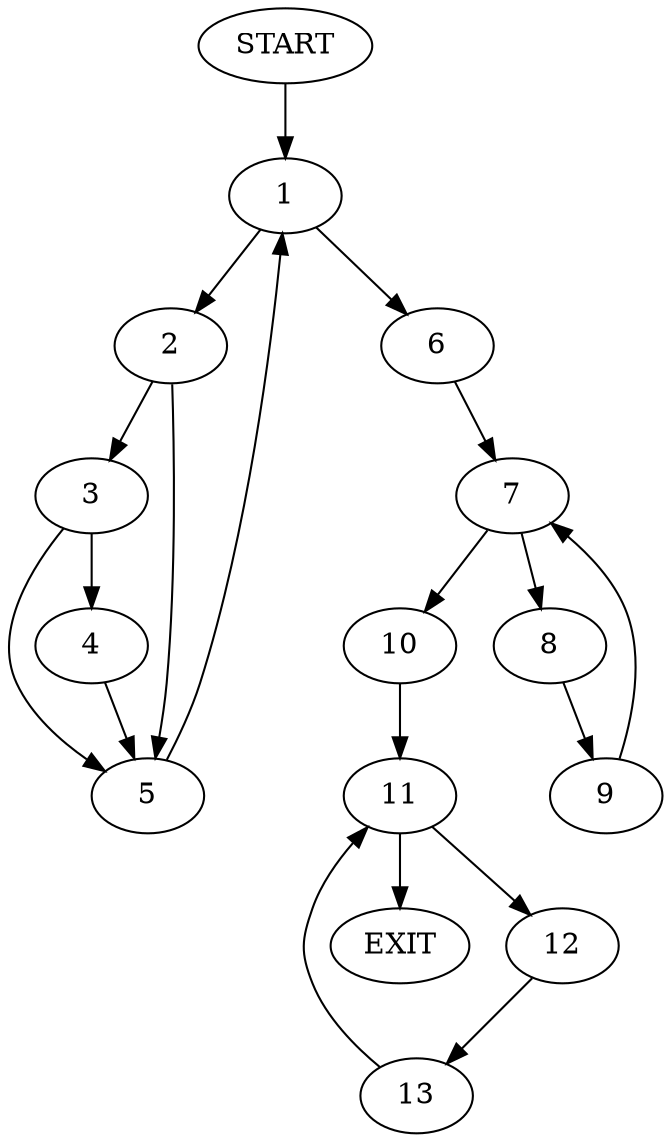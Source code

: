 digraph { 
0 [label="START"];
1;
2;
3;
4;
5;
6;
7;
8;
9;
10;
11;
12;
13;
14[label="EXIT"];
0 -> 1;
1 -> 2;
1 -> 6;
2 -> 3;
2 -> 5;
3 -> 4;
3 -> 5;
4 -> 5;
5 -> 1;
6 -> 7;
7 -> 8;
7 -> 10;
8 -> 9;
9 -> 7;
10 -> 11;
11 -> 12;
11 -> 14;
12 -> 13;
13 -> 11;
}